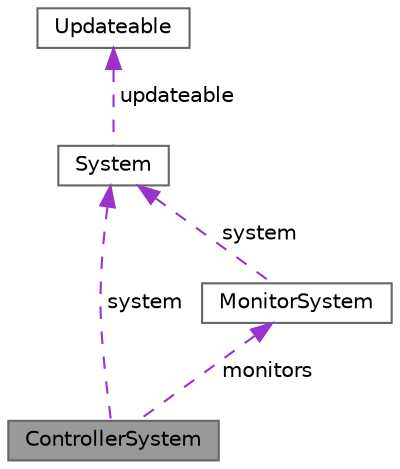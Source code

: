 digraph "ControllerSystem"
{
 // LATEX_PDF_SIZE
  bgcolor="transparent";
  edge [fontname=Helvetica,fontsize=10,labelfontname=Helvetica,labelfontsize=10];
  node [fontname=Helvetica,fontsize=10,shape=box,height=0.2,width=0.4];
  Node1 [label="ControllerSystem",height=0.2,width=0.4,color="gray40", fillcolor="grey60", style="filled", fontcolor="black",tooltip=" "];
  Node2 -> Node1 [dir="back",color="darkorchid3",style="dashed",label=" system" ];
  Node2 [label="System",height=0.2,width=0.4,color="gray40", fillcolor="white", style="filled",URL="$structSystem.html",tooltip=" "];
  Node3 -> Node2 [dir="back",color="darkorchid3",style="dashed",label=" updateable" ];
  Node3 [label="Updateable",height=0.2,width=0.4,color="gray40", fillcolor="white", style="filled",URL="$structUpdateable.html",tooltip=" "];
  Node4 -> Node1 [dir="back",color="darkorchid3",style="dashed",label=" monitors" ];
  Node4 [label="MonitorSystem",height=0.2,width=0.4,color="gray40", fillcolor="white", style="filled",URL="$structMonitorSystem.html",tooltip=" "];
  Node2 -> Node4 [dir="back",color="darkorchid3",style="dashed",label=" system" ];
}
